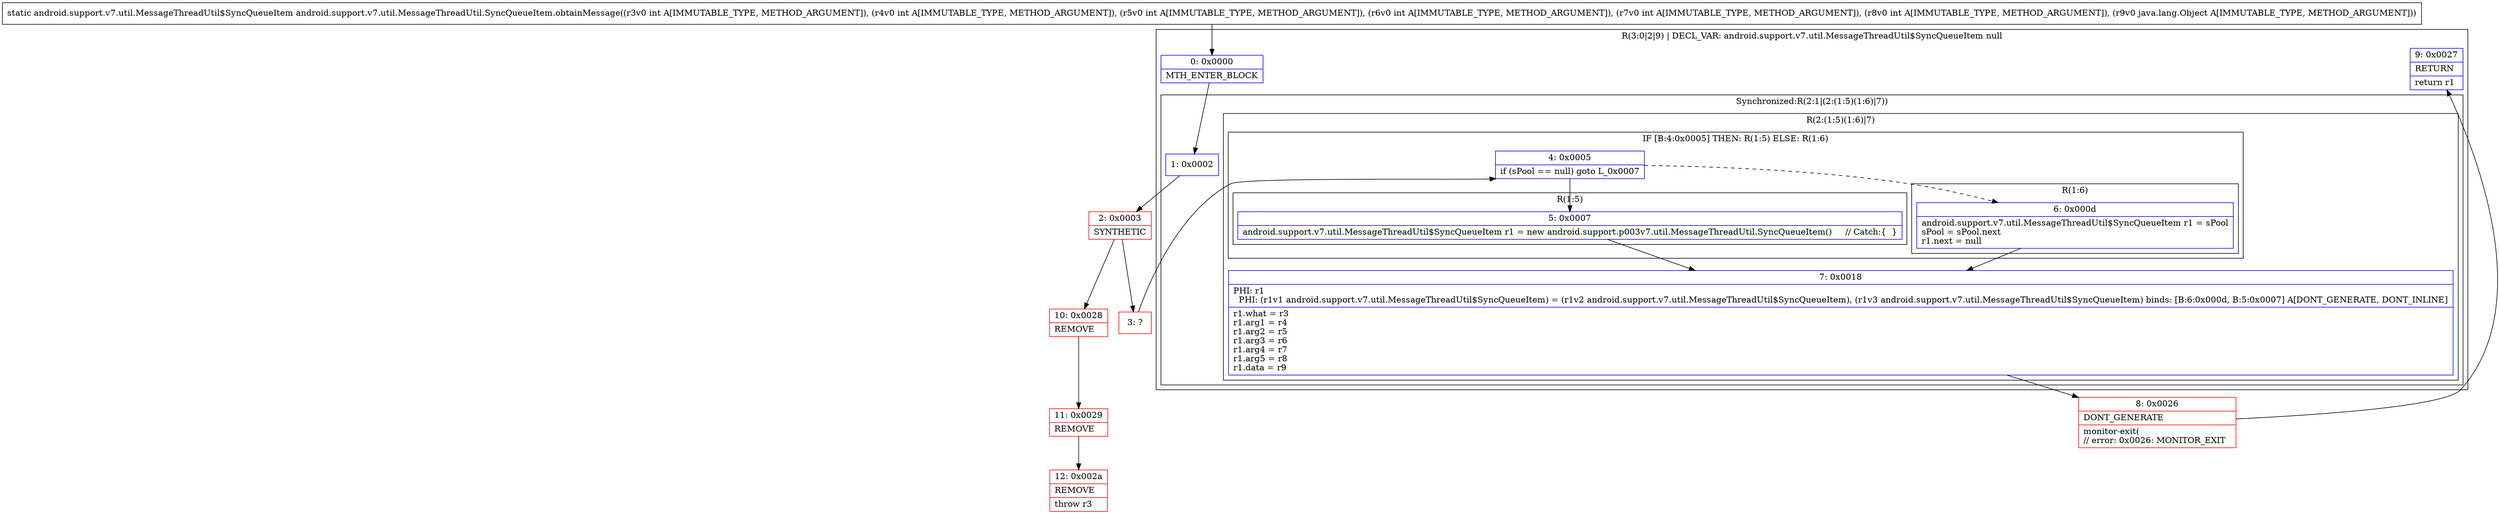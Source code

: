 digraph "CFG forandroid.support.v7.util.MessageThreadUtil.SyncQueueItem.obtainMessage(IIIIIILjava\/lang\/Object;)Landroid\/support\/v7\/util\/MessageThreadUtil$SyncQueueItem;" {
subgraph cluster_Region_1385574941 {
label = "R(3:0|2|9) | DECL_VAR: android.support.v7.util.MessageThreadUtil$SyncQueueItem null\l";
node [shape=record,color=blue];
Node_0 [shape=record,label="{0\:\ 0x0000|MTH_ENTER_BLOCK\l}"];
subgraph cluster_SynchronizedRegion_726822297 {
label = "Synchronized:R(2:1|(2:(1:5)(1:6)|7))";
node [shape=record,color=blue];
Node_1 [shape=record,label="{1\:\ 0x0002}"];
subgraph cluster_Region_1996100299 {
label = "R(2:(1:5)(1:6)|7)";
node [shape=record,color=blue];
subgraph cluster_IfRegion_10675247 {
label = "IF [B:4:0x0005] THEN: R(1:5) ELSE: R(1:6)";
node [shape=record,color=blue];
Node_4 [shape=record,label="{4\:\ 0x0005|if (sPool == null) goto L_0x0007\l}"];
subgraph cluster_Region_156008751 {
label = "R(1:5)";
node [shape=record,color=blue];
Node_5 [shape=record,label="{5\:\ 0x0007|android.support.v7.util.MessageThreadUtil$SyncQueueItem r1 = new android.support.p003v7.util.MessageThreadUtil.SyncQueueItem()     \/\/ Catch:\{  \}\l}"];
}
subgraph cluster_Region_1870649961 {
label = "R(1:6)";
node [shape=record,color=blue];
Node_6 [shape=record,label="{6\:\ 0x000d|android.support.v7.util.MessageThreadUtil$SyncQueueItem r1 = sPool\lsPool = sPool.next\lr1.next = null\l}"];
}
}
Node_7 [shape=record,label="{7\:\ 0x0018|PHI: r1 \l  PHI: (r1v1 android.support.v7.util.MessageThreadUtil$SyncQueueItem) = (r1v2 android.support.v7.util.MessageThreadUtil$SyncQueueItem), (r1v3 android.support.v7.util.MessageThreadUtil$SyncQueueItem) binds: [B:6:0x000d, B:5:0x0007] A[DONT_GENERATE, DONT_INLINE]\l|r1.what = r3\lr1.arg1 = r4\lr1.arg2 = r5\lr1.arg3 = r6\lr1.arg4 = r7\lr1.arg5 = r8\lr1.data = r9\l}"];
}
}
Node_9 [shape=record,label="{9\:\ 0x0027|RETURN\l|return r1\l}"];
}
Node_2 [shape=record,color=red,label="{2\:\ 0x0003|SYNTHETIC\l}"];
Node_3 [shape=record,color=red,label="{3\:\ ?}"];
Node_8 [shape=record,color=red,label="{8\:\ 0x0026|DONT_GENERATE\l|monitor\-exit(\l\/\/ error: 0x0026: MONITOR_EXIT  \l}"];
Node_10 [shape=record,color=red,label="{10\:\ 0x0028|REMOVE\l}"];
Node_11 [shape=record,color=red,label="{11\:\ 0x0029|REMOVE\l}"];
Node_12 [shape=record,color=red,label="{12\:\ 0x002a|REMOVE\l|throw r3\l}"];
MethodNode[shape=record,label="{static android.support.v7.util.MessageThreadUtil$SyncQueueItem android.support.v7.util.MessageThreadUtil.SyncQueueItem.obtainMessage((r3v0 int A[IMMUTABLE_TYPE, METHOD_ARGUMENT]), (r4v0 int A[IMMUTABLE_TYPE, METHOD_ARGUMENT]), (r5v0 int A[IMMUTABLE_TYPE, METHOD_ARGUMENT]), (r6v0 int A[IMMUTABLE_TYPE, METHOD_ARGUMENT]), (r7v0 int A[IMMUTABLE_TYPE, METHOD_ARGUMENT]), (r8v0 int A[IMMUTABLE_TYPE, METHOD_ARGUMENT]), (r9v0 java.lang.Object A[IMMUTABLE_TYPE, METHOD_ARGUMENT])) }"];
MethodNode -> Node_0;
Node_0 -> Node_1;
Node_1 -> Node_2;
Node_4 -> Node_5;
Node_4 -> Node_6[style=dashed];
Node_5 -> Node_7;
Node_6 -> Node_7;
Node_7 -> Node_8;
Node_2 -> Node_3;
Node_2 -> Node_10;
Node_3 -> Node_4;
Node_8 -> Node_9;
Node_10 -> Node_11;
Node_11 -> Node_12;
}

